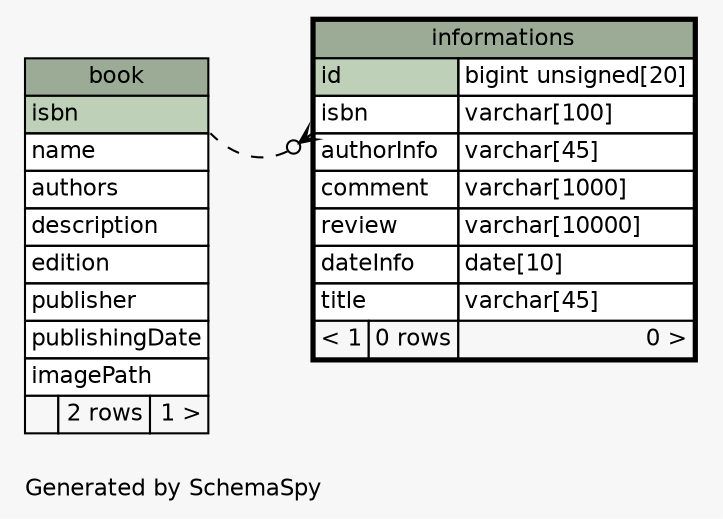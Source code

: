 // dot null on Windows 7 6.1
// SchemaSpy rev 590
digraph "impliedTwoDegreesRelationshipsDiagram" {
  graph [
    rankdir="RL"
    bgcolor="#f7f7f7"
    label="\nGenerated by SchemaSpy"
    labeljust="l"
    nodesep="0.18"
    ranksep="0.46"
    fontname="Helvetica"
    fontsize="11"
  ];
  node [
    fontname="Helvetica"
    fontsize="11"
    shape="plaintext"
  ];
  edge [
    arrowsize="0.8"
  ];
  "informations":"isbn":sw -> "book":"isbn":se [arrowhead=none dir=back arrowtail=crowodot style=dashed];
  "book" [
    label=<
    <TABLE BORDER="0" CELLBORDER="1" CELLSPACING="0" BGCOLOR="#ffffff">
      <TR><TD COLSPAN="3" BGCOLOR="#9bab96" ALIGN="CENTER">book</TD></TR>
      <TR><TD PORT="isbn" COLSPAN="3" BGCOLOR="#bed1b8" ALIGN="LEFT">isbn</TD></TR>
      <TR><TD PORT="name" COLSPAN="3" ALIGN="LEFT">name</TD></TR>
      <TR><TD PORT="authors" COLSPAN="3" ALIGN="LEFT">authors</TD></TR>
      <TR><TD PORT="description" COLSPAN="3" ALIGN="LEFT">description</TD></TR>
      <TR><TD PORT="edition" COLSPAN="3" ALIGN="LEFT">edition</TD></TR>
      <TR><TD PORT="publisher" COLSPAN="3" ALIGN="LEFT">publisher</TD></TR>
      <TR><TD PORT="publishingDate" COLSPAN="3" ALIGN="LEFT">publishingDate</TD></TR>
      <TR><TD PORT="imagePath" COLSPAN="3" ALIGN="LEFT">imagePath</TD></TR>
      <TR><TD ALIGN="LEFT" BGCOLOR="#f7f7f7">  </TD><TD ALIGN="RIGHT" BGCOLOR="#f7f7f7">2 rows</TD><TD ALIGN="RIGHT" BGCOLOR="#f7f7f7">1 &gt;</TD></TR>
    </TABLE>>
    URL="book.html"
    tooltip="book"
  ];
  "informations" [
    label=<
    <TABLE BORDER="2" CELLBORDER="1" CELLSPACING="0" BGCOLOR="#ffffff">
      <TR><TD COLSPAN="3" BGCOLOR="#9bab96" ALIGN="CENTER">informations</TD></TR>
      <TR><TD PORT="id" COLSPAN="2" BGCOLOR="#bed1b8" ALIGN="LEFT">id</TD><TD PORT="id.type" ALIGN="LEFT">bigint unsigned[20]</TD></TR>
      <TR><TD PORT="isbn" COLSPAN="2" ALIGN="LEFT">isbn</TD><TD PORT="isbn.type" ALIGN="LEFT">varchar[100]</TD></TR>
      <TR><TD PORT="authorInfo" COLSPAN="2" ALIGN="LEFT">authorInfo</TD><TD PORT="authorInfo.type" ALIGN="LEFT">varchar[45]</TD></TR>
      <TR><TD PORT="comment" COLSPAN="2" ALIGN="LEFT">comment</TD><TD PORT="comment.type" ALIGN="LEFT">varchar[1000]</TD></TR>
      <TR><TD PORT="review" COLSPAN="2" ALIGN="LEFT">review</TD><TD PORT="review.type" ALIGN="LEFT">varchar[10000]</TD></TR>
      <TR><TD PORT="dateInfo" COLSPAN="2" ALIGN="LEFT">dateInfo</TD><TD PORT="dateInfo.type" ALIGN="LEFT">date[10]</TD></TR>
      <TR><TD PORT="title" COLSPAN="2" ALIGN="LEFT">title</TD><TD PORT="title.type" ALIGN="LEFT">varchar[45]</TD></TR>
      <TR><TD ALIGN="LEFT" BGCOLOR="#f7f7f7">&lt; 1</TD><TD ALIGN="RIGHT" BGCOLOR="#f7f7f7">0 rows</TD><TD ALIGN="RIGHT" BGCOLOR="#f7f7f7">0 &gt;</TD></TR>
    </TABLE>>
    URL="informations.html"
    tooltip="informations"
  ];
}

